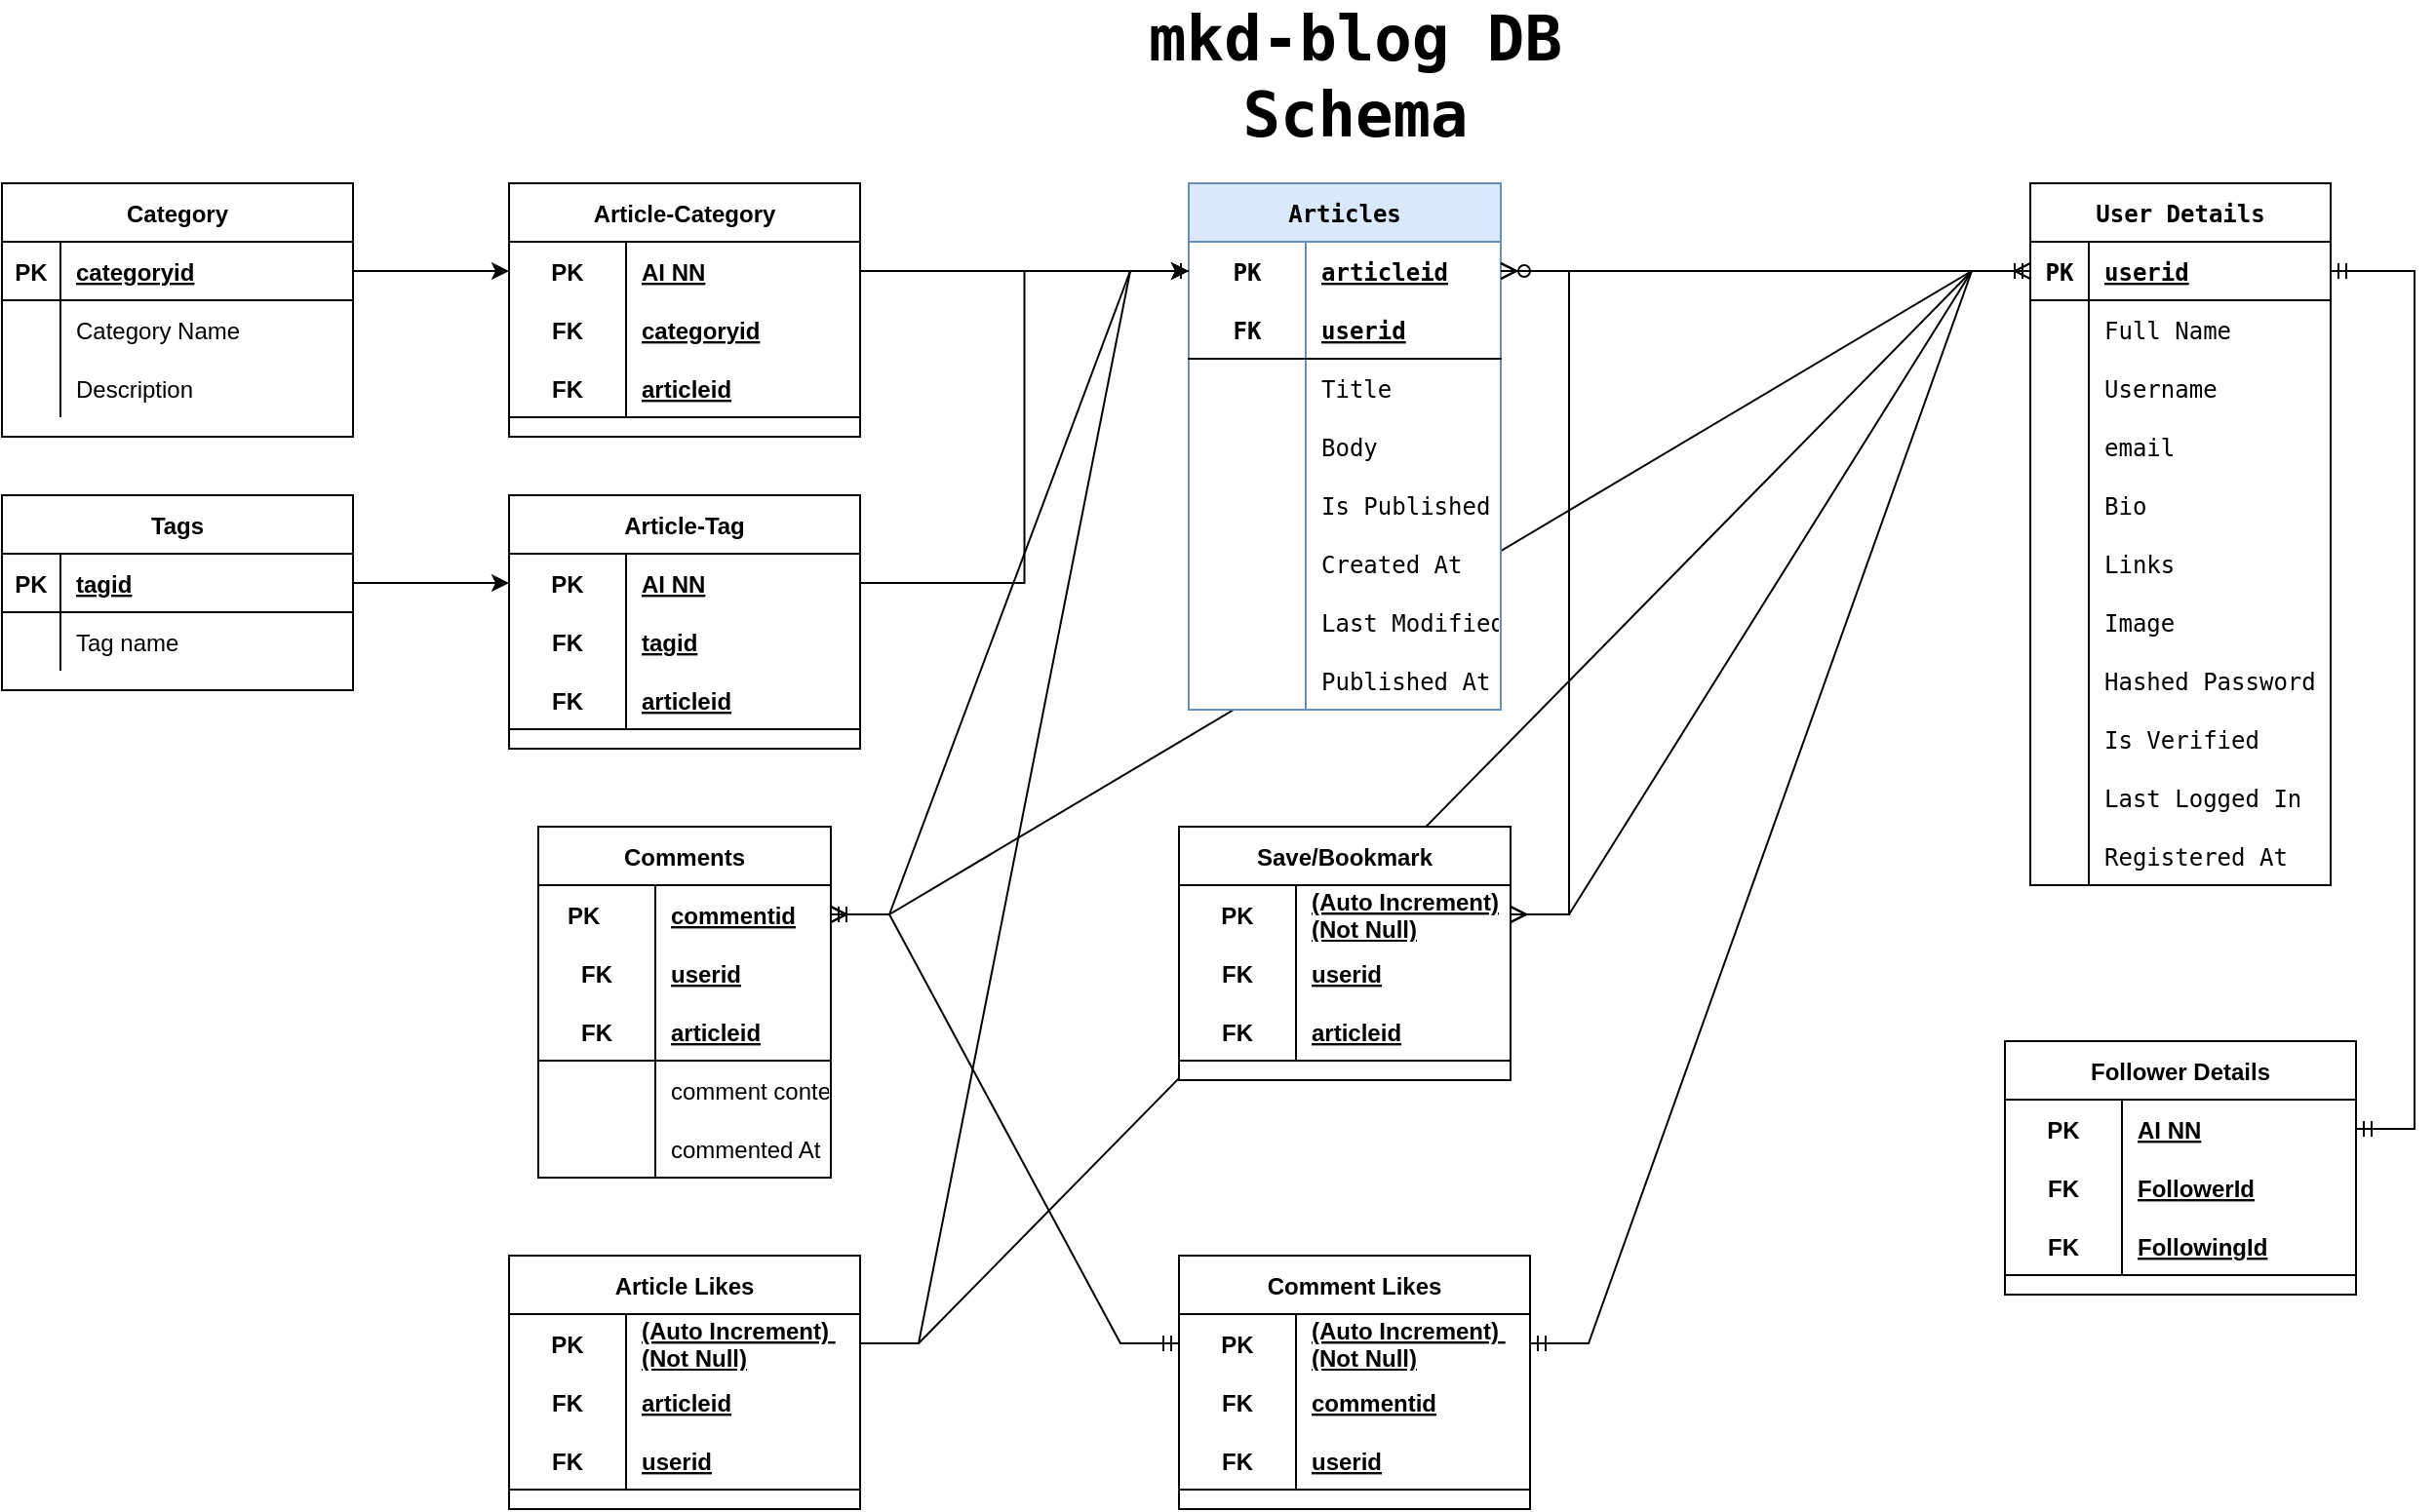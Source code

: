 <mxfile version="16.1.4" type="github"><diagram id="Cn8QrA9e1e7Hb1tPUdhE" name="Page-1"><mxGraphModel dx="1865" dy="481" grid="1" gridSize="10" guides="1" tooltips="1" connect="1" arrows="1" fold="1" page="1" pageScale="1" pageWidth="827" pageHeight="1169" math="0" shadow="0"><root><mxCell id="0"/><mxCell id="1" parent="0"/><mxCell id="4KUUrjR7wUPR5Dd_-c16-122" value="" style="edgeStyle=entityRelationEdgeStyle;fontSize=12;html=1;endArrow=ERoneToMany;rounded=0;exitX=0;exitY=0.5;exitDx=0;exitDy=0;entryX=1;entryY=0.5;entryDx=0;entryDy=0;" parent="1" source="PuS1e93DzxdC0OhlP6du-3" target="4KUUrjR7wUPR5Dd_-c16-17" edge="1"><mxGeometry width="100" height="100" relative="1" as="geometry"><mxPoint x="360" y="320" as="sourcePoint"/><mxPoint x="460" y="220" as="targetPoint"/></mxGeometry></mxCell><mxCell id="4KUUrjR7wUPR5Dd_-c16-151" value="" style="edgeStyle=entityRelationEdgeStyle;fontSize=12;html=1;endArrow=ERone;endFill=1;rounded=0;" parent="1" source="4KUUrjR7wUPR5Dd_-c16-36" target="PuS1e93DzxdC0OhlP6du-3" edge="1"><mxGeometry width="100" height="100" relative="1" as="geometry"><mxPoint x="290" y="425" as="sourcePoint"/><mxPoint x="810" y="125" as="targetPoint"/></mxGeometry></mxCell><mxCell id="PuS1e93DzxdC0OhlP6du-1" value="mkd-blog DB Schema" style="text;html=1;strokeColor=none;fillColor=none;align=center;verticalAlign=middle;whiteSpace=wrap;rounded=0;fontSize=32;fontFamily=monospace;fontSource=https%3A%2F%2Ffonts.googleapis.com%2Fcss%3Ffamily%3Dmonospace;fontStyle=1" parent="1" vertex="1"><mxGeometry x="273.5" y="10" width="340" height="30" as="geometry"/></mxCell><mxCell id="PuS1e93DzxdC0OhlP6du-2" value="User Details" style="shape=table;startSize=30;container=1;collapsible=1;childLayout=tableLayout;fixedRows=1;rowLines=0;fontStyle=1;align=center;resizeLast=1;fontFamily=monospace;fontSource=https%3A%2F%2Ffonts.googleapis.com%2Fcss%3Ffamily%3Dmonospace;fontSize=12;strokeColor=default;swimlaneFillColor=default;" parent="1" vertex="1"><mxGeometry x="790" y="80" width="154" height="360" as="geometry"/></mxCell><mxCell id="PuS1e93DzxdC0OhlP6du-3" value="" style="shape=partialRectangle;collapsible=0;dropTarget=0;pointerEvents=0;fillColor=none;top=0;left=0;bottom=1;right=0;points=[[0,0.5],[1,0.5]];portConstraint=eastwest;fontFamily=monospace;fontSource=https%3A%2F%2Ffonts.googleapis.com%2Fcss%3Ffamily%3Dmonospace;fontSize=20;" parent="PuS1e93DzxdC0OhlP6du-2" vertex="1"><mxGeometry y="30" width="154" height="30" as="geometry"/></mxCell><mxCell id="PuS1e93DzxdC0OhlP6du-4" value="PK" style="shape=partialRectangle;connectable=0;fillColor=none;top=0;left=0;bottom=0;right=0;fontStyle=1;overflow=hidden;fontFamily=monospace;fontSource=https%3A%2F%2Ffonts.googleapis.com%2Fcss%3Ffamily%3Dmonospace;fontSize=12;" parent="PuS1e93DzxdC0OhlP6du-3" vertex="1"><mxGeometry width="30" height="30" as="geometry"><mxRectangle width="30" height="30" as="alternateBounds"/></mxGeometry></mxCell><mxCell id="PuS1e93DzxdC0OhlP6du-5" value="userid" style="shape=partialRectangle;connectable=0;fillColor=none;top=0;left=0;bottom=0;right=0;align=left;spacingLeft=6;fontStyle=5;overflow=hidden;fontFamily=monospace;fontSource=https%3A%2F%2Ffonts.googleapis.com%2Fcss%3Ffamily%3Dmonospace;fontSize=12;" parent="PuS1e93DzxdC0OhlP6du-3" vertex="1"><mxGeometry x="30" width="124" height="30" as="geometry"><mxRectangle width="124" height="30" as="alternateBounds"/></mxGeometry></mxCell><mxCell id="PuS1e93DzxdC0OhlP6du-6" value="" style="shape=partialRectangle;collapsible=0;dropTarget=0;pointerEvents=0;fillColor=none;top=0;left=0;bottom=0;right=0;points=[[0,0.5],[1,0.5]];portConstraint=eastwest;fontFamily=monospace;fontSource=https%3A%2F%2Ffonts.googleapis.com%2Fcss%3Ffamily%3Dmonospace;fontSize=20;" parent="PuS1e93DzxdC0OhlP6du-2" vertex="1"><mxGeometry y="60" width="154" height="30" as="geometry"/></mxCell><mxCell id="PuS1e93DzxdC0OhlP6du-7" value="" style="shape=partialRectangle;connectable=0;fillColor=none;top=0;left=0;bottom=0;right=0;editable=1;overflow=hidden;fontFamily=monospace;fontSource=https%3A%2F%2Ffonts.googleapis.com%2Fcss%3Ffamily%3Dmonospace;fontSize=20;" parent="PuS1e93DzxdC0OhlP6du-6" vertex="1"><mxGeometry width="30" height="30" as="geometry"><mxRectangle width="30" height="30" as="alternateBounds"/></mxGeometry></mxCell><mxCell id="PuS1e93DzxdC0OhlP6du-8" value="Full Name" style="shape=partialRectangle;connectable=0;fillColor=none;top=0;left=0;bottom=0;right=0;align=left;spacingLeft=6;overflow=hidden;fontFamily=monospace;fontSource=https%3A%2F%2Ffonts.googleapis.com%2Fcss%3Ffamily%3Dmonospace;fontSize=12;" parent="PuS1e93DzxdC0OhlP6du-6" vertex="1"><mxGeometry x="30" width="124" height="30" as="geometry"><mxRectangle width="124" height="30" as="alternateBounds"/></mxGeometry></mxCell><mxCell id="PuS1e93DzxdC0OhlP6du-9" value="" style="shape=partialRectangle;collapsible=0;dropTarget=0;pointerEvents=0;fillColor=none;top=0;left=0;bottom=0;right=0;points=[[0,0.5],[1,0.5]];portConstraint=eastwest;fontFamily=monospace;fontSource=https%3A%2F%2Ffonts.googleapis.com%2Fcss%3Ffamily%3Dmonospace;fontSize=20;" parent="PuS1e93DzxdC0OhlP6du-2" vertex="1"><mxGeometry y="90" width="154" height="30" as="geometry"/></mxCell><mxCell id="PuS1e93DzxdC0OhlP6du-10" value="" style="shape=partialRectangle;connectable=0;fillColor=none;top=0;left=0;bottom=0;right=0;editable=1;overflow=hidden;fontFamily=monospace;fontSource=https%3A%2F%2Ffonts.googleapis.com%2Fcss%3Ffamily%3Dmonospace;fontSize=20;" parent="PuS1e93DzxdC0OhlP6du-9" vertex="1"><mxGeometry width="30" height="30" as="geometry"><mxRectangle width="30" height="30" as="alternateBounds"/></mxGeometry></mxCell><mxCell id="PuS1e93DzxdC0OhlP6du-11" value="Username" style="shape=partialRectangle;connectable=0;fillColor=none;top=0;left=0;bottom=0;right=0;align=left;spacingLeft=6;overflow=hidden;fontFamily=monospace;fontSource=https%3A%2F%2Ffonts.googleapis.com%2Fcss%3Ffamily%3Dmonospace;fontSize=12;" parent="PuS1e93DzxdC0OhlP6du-9" vertex="1"><mxGeometry x="30" width="124" height="30" as="geometry"><mxRectangle width="124" height="30" as="alternateBounds"/></mxGeometry></mxCell><mxCell id="PuS1e93DzxdC0OhlP6du-12" value="" style="shape=partialRectangle;collapsible=0;dropTarget=0;pointerEvents=0;fillColor=none;top=0;left=0;bottom=0;right=0;points=[[0,0.5],[1,0.5]];portConstraint=eastwest;fontFamily=monospace;fontSource=https%3A%2F%2Ffonts.googleapis.com%2Fcss%3Ffamily%3Dmonospace;fontSize=20;" parent="PuS1e93DzxdC0OhlP6du-2" vertex="1"><mxGeometry y="120" width="154" height="30" as="geometry"/></mxCell><mxCell id="PuS1e93DzxdC0OhlP6du-13" value="" style="shape=partialRectangle;connectable=0;fillColor=none;top=0;left=0;bottom=0;right=0;editable=1;overflow=hidden;fontFamily=monospace;fontSource=https%3A%2F%2Ffonts.googleapis.com%2Fcss%3Ffamily%3Dmonospace;fontSize=20;" parent="PuS1e93DzxdC0OhlP6du-12" vertex="1"><mxGeometry width="30" height="30" as="geometry"><mxRectangle width="30" height="30" as="alternateBounds"/></mxGeometry></mxCell><mxCell id="PuS1e93DzxdC0OhlP6du-14" value="email" style="shape=partialRectangle;connectable=0;fillColor=none;top=0;left=0;bottom=0;right=0;align=left;spacingLeft=6;overflow=hidden;fontFamily=monospace;fontSource=https%3A%2F%2Ffonts.googleapis.com%2Fcss%3Ffamily%3Dmonospace;fontSize=12;" parent="PuS1e93DzxdC0OhlP6du-12" vertex="1"><mxGeometry x="30" width="124" height="30" as="geometry"><mxRectangle width="124" height="30" as="alternateBounds"/></mxGeometry></mxCell><mxCell id="4KUUrjR7wUPR5Dd_-c16-4" style="shape=partialRectangle;collapsible=0;dropTarget=0;pointerEvents=0;fillColor=none;top=0;left=0;bottom=0;right=0;points=[[0,0.5],[1,0.5]];portConstraint=eastwest;fontFamily=monospace;fontSource=https%3A%2F%2Ffonts.googleapis.com%2Fcss%3Ffamily%3Dmonospace;fontSize=20;" parent="PuS1e93DzxdC0OhlP6du-2" vertex="1"><mxGeometry y="150" width="154" height="30" as="geometry"/></mxCell><mxCell id="4KUUrjR7wUPR5Dd_-c16-5" style="shape=partialRectangle;connectable=0;fillColor=none;top=0;left=0;bottom=0;right=0;editable=1;overflow=hidden;fontFamily=monospace;fontSource=https%3A%2F%2Ffonts.googleapis.com%2Fcss%3Ffamily%3Dmonospace;fontSize=20;" parent="4KUUrjR7wUPR5Dd_-c16-4" vertex="1"><mxGeometry width="30" height="30" as="geometry"><mxRectangle width="30" height="30" as="alternateBounds"/></mxGeometry></mxCell><mxCell id="4KUUrjR7wUPR5Dd_-c16-6" value="Bio" style="shape=partialRectangle;connectable=0;fillColor=none;top=0;left=0;bottom=0;right=0;align=left;spacingLeft=6;overflow=hidden;fontFamily=monospace;fontSource=https%3A%2F%2Ffonts.googleapis.com%2Fcss%3Ffamily%3Dmonospace;fontSize=12;" parent="4KUUrjR7wUPR5Dd_-c16-4" vertex="1"><mxGeometry x="30" width="124" height="30" as="geometry"><mxRectangle width="124" height="30" as="alternateBounds"/></mxGeometry></mxCell><mxCell id="4KUUrjR7wUPR5Dd_-c16-7" style="shape=partialRectangle;collapsible=0;dropTarget=0;pointerEvents=0;fillColor=none;top=0;left=0;bottom=0;right=0;points=[[0,0.5],[1,0.5]];portConstraint=eastwest;fontFamily=monospace;fontSource=https%3A%2F%2Ffonts.googleapis.com%2Fcss%3Ffamily%3Dmonospace;fontSize=20;" parent="PuS1e93DzxdC0OhlP6du-2" vertex="1"><mxGeometry y="180" width="154" height="30" as="geometry"/></mxCell><mxCell id="4KUUrjR7wUPR5Dd_-c16-8" style="shape=partialRectangle;connectable=0;fillColor=none;top=0;left=0;bottom=0;right=0;editable=1;overflow=hidden;fontFamily=monospace;fontSource=https%3A%2F%2Ffonts.googleapis.com%2Fcss%3Ffamily%3Dmonospace;fontSize=20;" parent="4KUUrjR7wUPR5Dd_-c16-7" vertex="1"><mxGeometry width="30" height="30" as="geometry"><mxRectangle width="30" height="30" as="alternateBounds"/></mxGeometry></mxCell><mxCell id="4KUUrjR7wUPR5Dd_-c16-9" value="Links" style="shape=partialRectangle;connectable=0;fillColor=none;top=0;left=0;bottom=0;right=0;align=left;spacingLeft=6;overflow=hidden;fontFamily=monospace;fontSource=https%3A%2F%2Ffonts.googleapis.com%2Fcss%3Ffamily%3Dmonospace;fontSize=12;" parent="4KUUrjR7wUPR5Dd_-c16-7" vertex="1"><mxGeometry x="30" width="124" height="30" as="geometry"><mxRectangle width="124" height="30" as="alternateBounds"/></mxGeometry></mxCell><mxCell id="iw7bIbBuJg9i7qL4mxyv-1" style="shape=partialRectangle;collapsible=0;dropTarget=0;pointerEvents=0;fillColor=none;top=0;left=0;bottom=0;right=0;points=[[0,0.5],[1,0.5]];portConstraint=eastwest;fontFamily=monospace;fontSource=https%3A%2F%2Ffonts.googleapis.com%2Fcss%3Ffamily%3Dmonospace;fontSize=20;" parent="PuS1e93DzxdC0OhlP6du-2" vertex="1"><mxGeometry y="210" width="154" height="30" as="geometry"/></mxCell><mxCell id="iw7bIbBuJg9i7qL4mxyv-2" style="shape=partialRectangle;connectable=0;fillColor=none;top=0;left=0;bottom=0;right=0;editable=1;overflow=hidden;fontFamily=monospace;fontSource=https%3A%2F%2Ffonts.googleapis.com%2Fcss%3Ffamily%3Dmonospace;fontSize=20;" parent="iw7bIbBuJg9i7qL4mxyv-1" vertex="1"><mxGeometry width="30" height="30" as="geometry"><mxRectangle width="30" height="30" as="alternateBounds"/></mxGeometry></mxCell><mxCell id="iw7bIbBuJg9i7qL4mxyv-3" value="Image" style="shape=partialRectangle;connectable=0;fillColor=none;top=0;left=0;bottom=0;right=0;align=left;spacingLeft=6;overflow=hidden;fontFamily=monospace;fontSource=https%3A%2F%2Ffonts.googleapis.com%2Fcss%3Ffamily%3Dmonospace;fontSize=12;" parent="iw7bIbBuJg9i7qL4mxyv-1" vertex="1"><mxGeometry x="30" width="124" height="30" as="geometry"><mxRectangle width="124" height="30" as="alternateBounds"/></mxGeometry></mxCell><mxCell id="PuS1e93DzxdC0OhlP6du-15" style="shape=partialRectangle;collapsible=0;dropTarget=0;pointerEvents=0;fillColor=none;top=0;left=0;bottom=0;right=0;points=[[0,0.5],[1,0.5]];portConstraint=eastwest;fontFamily=monospace;fontSource=https%3A%2F%2Ffonts.googleapis.com%2Fcss%3Ffamily%3Dmonospace;fontSize=20;" parent="PuS1e93DzxdC0OhlP6du-2" vertex="1"><mxGeometry y="240" width="154" height="30" as="geometry"/></mxCell><mxCell id="PuS1e93DzxdC0OhlP6du-16" style="shape=partialRectangle;connectable=0;fillColor=none;top=0;left=0;bottom=0;right=0;editable=1;overflow=hidden;fontFamily=monospace;fontSource=https%3A%2F%2Ffonts.googleapis.com%2Fcss%3Ffamily%3Dmonospace;fontSize=20;" parent="PuS1e93DzxdC0OhlP6du-15" vertex="1"><mxGeometry width="30" height="30" as="geometry"><mxRectangle width="30" height="30" as="alternateBounds"/></mxGeometry></mxCell><mxCell id="PuS1e93DzxdC0OhlP6du-17" value="Hashed Password" style="shape=partialRectangle;connectable=0;fillColor=none;top=0;left=0;bottom=0;right=0;align=left;spacingLeft=6;overflow=hidden;fontFamily=monospace;fontSource=https%3A%2F%2Ffonts.googleapis.com%2Fcss%3Ffamily%3Dmonospace;fontSize=12;" parent="PuS1e93DzxdC0OhlP6du-15" vertex="1"><mxGeometry x="30" width="124" height="30" as="geometry"><mxRectangle width="124" height="30" as="alternateBounds"/></mxGeometry></mxCell><mxCell id="OnMkHw86zRBNzj9uOMJL-1" style="shape=partialRectangle;collapsible=0;dropTarget=0;pointerEvents=0;fillColor=none;top=0;left=0;bottom=0;right=0;points=[[0,0.5],[1,0.5]];portConstraint=eastwest;fontFamily=monospace;fontSource=https%3A%2F%2Ffonts.googleapis.com%2Fcss%3Ffamily%3Dmonospace;fontSize=20;" parent="PuS1e93DzxdC0OhlP6du-2" vertex="1"><mxGeometry y="270" width="154" height="30" as="geometry"/></mxCell><mxCell id="OnMkHw86zRBNzj9uOMJL-2" style="shape=partialRectangle;connectable=0;fillColor=none;top=0;left=0;bottom=0;right=0;editable=1;overflow=hidden;fontFamily=monospace;fontSource=https%3A%2F%2Ffonts.googleapis.com%2Fcss%3Ffamily%3Dmonospace;fontSize=20;" parent="OnMkHw86zRBNzj9uOMJL-1" vertex="1"><mxGeometry width="30" height="30" as="geometry"><mxRectangle width="30" height="30" as="alternateBounds"/></mxGeometry></mxCell><mxCell id="OnMkHw86zRBNzj9uOMJL-3" value="Is Verified" style="shape=partialRectangle;connectable=0;fillColor=none;top=0;left=0;bottom=0;right=0;align=left;spacingLeft=6;overflow=hidden;fontFamily=monospace;fontSource=https%3A%2F%2Ffonts.googleapis.com%2Fcss%3Ffamily%3Dmonospace;fontSize=12;" parent="OnMkHw86zRBNzj9uOMJL-1" vertex="1"><mxGeometry x="30" width="124" height="30" as="geometry"><mxRectangle width="124" height="30" as="alternateBounds"/></mxGeometry></mxCell><mxCell id="4KUUrjR7wUPR5Dd_-c16-1" style="shape=partialRectangle;collapsible=0;dropTarget=0;pointerEvents=0;fillColor=none;top=0;left=0;bottom=0;right=0;points=[[0,0.5],[1,0.5]];portConstraint=eastwest;fontFamily=monospace;fontSource=https%3A%2F%2Ffonts.googleapis.com%2Fcss%3Ffamily%3Dmonospace;fontSize=20;" parent="PuS1e93DzxdC0OhlP6du-2" vertex="1"><mxGeometry y="300" width="154" height="30" as="geometry"/></mxCell><mxCell id="4KUUrjR7wUPR5Dd_-c16-2" style="shape=partialRectangle;connectable=0;fillColor=none;top=0;left=0;bottom=0;right=0;editable=1;overflow=hidden;fontFamily=monospace;fontSource=https%3A%2F%2Ffonts.googleapis.com%2Fcss%3Ffamily%3Dmonospace;fontSize=20;" parent="4KUUrjR7wUPR5Dd_-c16-1" vertex="1"><mxGeometry width="30" height="30" as="geometry"><mxRectangle width="30" height="30" as="alternateBounds"/></mxGeometry></mxCell><mxCell id="4KUUrjR7wUPR5Dd_-c16-3" value="Last Logged In" style="shape=partialRectangle;connectable=0;fillColor=none;top=0;left=0;bottom=0;right=0;align=left;spacingLeft=6;overflow=hidden;fontFamily=monospace;fontSource=https%3A%2F%2Ffonts.googleapis.com%2Fcss%3Ffamily%3Dmonospace;fontSize=12;" parent="4KUUrjR7wUPR5Dd_-c16-1" vertex="1"><mxGeometry x="30" width="124" height="30" as="geometry"><mxRectangle width="124" height="30" as="alternateBounds"/></mxGeometry></mxCell><mxCell id="PuS1e93DzxdC0OhlP6du-18" style="shape=partialRectangle;collapsible=0;dropTarget=0;pointerEvents=0;fillColor=none;top=0;left=0;bottom=0;right=0;points=[[0,0.5],[1,0.5]];portConstraint=eastwest;fontFamily=monospace;fontSource=https%3A%2F%2Ffonts.googleapis.com%2Fcss%3Ffamily%3Dmonospace;fontSize=20;" parent="PuS1e93DzxdC0OhlP6du-2" vertex="1"><mxGeometry y="330" width="154" height="30" as="geometry"/></mxCell><mxCell id="PuS1e93DzxdC0OhlP6du-19" style="shape=partialRectangle;connectable=0;fillColor=none;top=0;left=0;bottom=0;right=0;editable=1;overflow=hidden;fontFamily=monospace;fontSource=https%3A%2F%2Ffonts.googleapis.com%2Fcss%3Ffamily%3Dmonospace;fontSize=20;" parent="PuS1e93DzxdC0OhlP6du-18" vertex="1"><mxGeometry width="30" height="30" as="geometry"><mxRectangle width="30" height="30" as="alternateBounds"/></mxGeometry></mxCell><mxCell id="PuS1e93DzxdC0OhlP6du-20" value="Registered At" style="shape=partialRectangle;connectable=0;fillColor=none;top=0;left=0;bottom=0;right=0;align=left;spacingLeft=6;overflow=hidden;fontFamily=monospace;fontSource=https%3A%2F%2Ffonts.googleapis.com%2Fcss%3Ffamily%3Dmonospace;fontSize=12;" parent="PuS1e93DzxdC0OhlP6du-18" vertex="1"><mxGeometry x="30" width="124" height="30" as="geometry"><mxRectangle width="124" height="30" as="alternateBounds"/></mxGeometry></mxCell><mxCell id="PuS1e93DzxdC0OhlP6du-42" value="" style="edgeStyle=entityRelationEdgeStyle;fontSize=12;html=1;endArrow=ERzeroToMany;endFill=1;rounded=0;fontFamily=monospace;fontSource=https%3A%2F%2Ffonts.googleapis.com%2Fcss%3Ffamily%3Dmonospace;exitX=0;exitY=0.5;exitDx=0;exitDy=0;entryX=1;entryY=0.5;entryDx=0;entryDy=0;" parent="1" source="PuS1e93DzxdC0OhlP6du-3" target="PuS1e93DzxdC0OhlP6du-22" edge="1"><mxGeometry width="100" height="100" relative="1" as="geometry"><mxPoint x="570" y="280" as="sourcePoint"/><mxPoint x="670" y="180" as="targetPoint"/></mxGeometry></mxCell><mxCell id="PuS1e93DzxdC0OhlP6du-21" value="Articles" style="shape=table;startSize=30;container=1;collapsible=1;childLayout=tableLayout;fixedRows=1;rowLines=0;fontStyle=1;align=center;resizeLast=1;fontFamily=monospace;fontSource=https%3A%2F%2Ffonts.googleapis.com%2Fcss%3Ffamily%3Dmonospace;fontSize=12;fillColor=#DAE8FC;strokeColor=#6C8EBF;shadow=0;sketch=0;swimlaneFillColor=default;" parent="1" vertex="1"><mxGeometry x="358.5" y="80" width="160" height="270" as="geometry"/></mxCell><mxCell id="PuS1e93DzxdC0OhlP6du-22" value="" style="shape=partialRectangle;collapsible=0;dropTarget=0;pointerEvents=0;fillColor=none;top=0;left=0;bottom=0;right=0;points=[[0,0.5],[1,0.5]];portConstraint=eastwest;fontFamily=monospace;fontSource=https%3A%2F%2Ffonts.googleapis.com%2Fcss%3Ffamily%3Dmonospace;fontSize=12;" parent="PuS1e93DzxdC0OhlP6du-21" vertex="1"><mxGeometry y="30" width="160" height="30" as="geometry"/></mxCell><mxCell id="PuS1e93DzxdC0OhlP6du-23" value="PK" style="shape=partialRectangle;connectable=0;fillColor=none;top=0;left=0;bottom=0;right=0;fontStyle=1;overflow=hidden;fontFamily=monospace;fontSource=https%3A%2F%2Ffonts.googleapis.com%2Fcss%3Ffamily%3Dmonospace;fontSize=12;" parent="PuS1e93DzxdC0OhlP6du-22" vertex="1"><mxGeometry width="60" height="30" as="geometry"><mxRectangle width="60" height="30" as="alternateBounds"/></mxGeometry></mxCell><mxCell id="PuS1e93DzxdC0OhlP6du-24" value="articleid" style="shape=partialRectangle;connectable=0;fillColor=none;top=0;left=0;bottom=0;right=0;align=left;spacingLeft=6;fontStyle=5;overflow=hidden;fontFamily=monospace;fontSource=https%3A%2F%2Ffonts.googleapis.com%2Fcss%3Ffamily%3Dmonospace;fontSize=12;" parent="PuS1e93DzxdC0OhlP6du-22" vertex="1"><mxGeometry x="60" width="100" height="30" as="geometry"><mxRectangle width="100" height="30" as="alternateBounds"/></mxGeometry></mxCell><mxCell id="PuS1e93DzxdC0OhlP6du-25" value="" style="shape=partialRectangle;collapsible=0;dropTarget=0;pointerEvents=0;fillColor=none;top=0;left=0;bottom=1;right=0;points=[[0,0.5],[1,0.5]];portConstraint=eastwest;fontFamily=monospace;fontSource=https%3A%2F%2Ffonts.googleapis.com%2Fcss%3Ffamily%3Dmonospace;fontSize=12;" parent="PuS1e93DzxdC0OhlP6du-21" vertex="1"><mxGeometry y="60" width="160" height="30" as="geometry"/></mxCell><mxCell id="PuS1e93DzxdC0OhlP6du-26" value="FK" style="shape=partialRectangle;connectable=0;fillColor=none;top=0;left=0;bottom=0;right=0;fontStyle=1;overflow=hidden;fontFamily=monospace;fontSource=https%3A%2F%2Ffonts.googleapis.com%2Fcss%3Ffamily%3Dmonospace;fontSize=12;" parent="PuS1e93DzxdC0OhlP6du-25" vertex="1"><mxGeometry width="60" height="30" as="geometry"><mxRectangle width="60" height="30" as="alternateBounds"/></mxGeometry></mxCell><mxCell id="PuS1e93DzxdC0OhlP6du-27" value="userid" style="shape=partialRectangle;connectable=0;fillColor=none;top=0;left=0;bottom=0;right=0;align=left;spacingLeft=6;fontStyle=5;overflow=hidden;fontFamily=monospace;fontSource=https%3A%2F%2Ffonts.googleapis.com%2Fcss%3Ffamily%3Dmonospace;fontSize=12;" parent="PuS1e93DzxdC0OhlP6du-25" vertex="1"><mxGeometry x="60" width="100" height="30" as="geometry"><mxRectangle width="100" height="30" as="alternateBounds"/></mxGeometry></mxCell><mxCell id="PuS1e93DzxdC0OhlP6du-28" value="" style="shape=partialRectangle;collapsible=0;dropTarget=0;pointerEvents=0;fillColor=none;top=0;left=0;bottom=0;right=0;points=[[0,0.5],[1,0.5]];portConstraint=eastwest;fontFamily=monospace;fontSource=https%3A%2F%2Ffonts.googleapis.com%2Fcss%3Ffamily%3Dmonospace;fontSize=12;" parent="PuS1e93DzxdC0OhlP6du-21" vertex="1"><mxGeometry y="90" width="160" height="30" as="geometry"/></mxCell><mxCell id="PuS1e93DzxdC0OhlP6du-29" value="" style="shape=partialRectangle;connectable=0;fillColor=none;top=0;left=0;bottom=0;right=0;editable=1;overflow=hidden;fontFamily=monospace;fontSource=https%3A%2F%2Ffonts.googleapis.com%2Fcss%3Ffamily%3Dmonospace;fontSize=12;" parent="PuS1e93DzxdC0OhlP6du-28" vertex="1"><mxGeometry width="60" height="30" as="geometry"><mxRectangle width="60" height="30" as="alternateBounds"/></mxGeometry></mxCell><mxCell id="PuS1e93DzxdC0OhlP6du-30" value="Title" style="shape=partialRectangle;connectable=0;fillColor=none;top=0;left=0;bottom=0;right=0;align=left;spacingLeft=6;overflow=hidden;fontFamily=monospace;fontSource=https%3A%2F%2Ffonts.googleapis.com%2Fcss%3Ffamily%3Dmonospace;fontSize=12;" parent="PuS1e93DzxdC0OhlP6du-28" vertex="1"><mxGeometry x="60" width="100" height="30" as="geometry"><mxRectangle width="100" height="30" as="alternateBounds"/></mxGeometry></mxCell><mxCell id="PuS1e93DzxdC0OhlP6du-31" value="" style="shape=partialRectangle;collapsible=0;dropTarget=0;pointerEvents=0;fillColor=none;top=0;left=0;bottom=0;right=0;points=[[0,0.5],[1,0.5]];portConstraint=eastwest;fontFamily=monospace;fontSource=https%3A%2F%2Ffonts.googleapis.com%2Fcss%3Ffamily%3Dmonospace;fontSize=12;" parent="PuS1e93DzxdC0OhlP6du-21" vertex="1"><mxGeometry y="120" width="160" height="30" as="geometry"/></mxCell><mxCell id="PuS1e93DzxdC0OhlP6du-32" value="" style="shape=partialRectangle;connectable=0;fillColor=none;top=0;left=0;bottom=0;right=0;editable=1;overflow=hidden;fontFamily=monospace;fontSource=https%3A%2F%2Ffonts.googleapis.com%2Fcss%3Ffamily%3Dmonospace;fontSize=12;" parent="PuS1e93DzxdC0OhlP6du-31" vertex="1"><mxGeometry width="60" height="30" as="geometry"><mxRectangle width="60" height="30" as="alternateBounds"/></mxGeometry></mxCell><mxCell id="PuS1e93DzxdC0OhlP6du-33" value="Body" style="shape=partialRectangle;connectable=0;fillColor=none;top=0;left=0;bottom=0;right=0;align=left;spacingLeft=6;overflow=hidden;fontFamily=monospace;fontSource=https%3A%2F%2Ffonts.googleapis.com%2Fcss%3Ffamily%3Dmonospace;fontSize=12;" parent="PuS1e93DzxdC0OhlP6du-31" vertex="1"><mxGeometry x="60" width="100" height="30" as="geometry"><mxRectangle width="100" height="30" as="alternateBounds"/></mxGeometry></mxCell><mxCell id="4KUUrjR7wUPR5Dd_-c16-10" style="shape=partialRectangle;collapsible=0;dropTarget=0;pointerEvents=0;fillColor=none;top=0;left=0;bottom=0;right=0;points=[[0,0.5],[1,0.5]];portConstraint=eastwest;fontFamily=monospace;fontSource=https%3A%2F%2Ffonts.googleapis.com%2Fcss%3Ffamily%3Dmonospace;fontSize=12;" parent="PuS1e93DzxdC0OhlP6du-21" vertex="1"><mxGeometry y="150" width="160" height="30" as="geometry"/></mxCell><mxCell id="4KUUrjR7wUPR5Dd_-c16-11" style="shape=partialRectangle;connectable=0;fillColor=none;top=0;left=0;bottom=0;right=0;editable=1;overflow=hidden;fontFamily=monospace;fontSource=https%3A%2F%2Ffonts.googleapis.com%2Fcss%3Ffamily%3Dmonospace;fontSize=12;" parent="4KUUrjR7wUPR5Dd_-c16-10" vertex="1"><mxGeometry width="60" height="30" as="geometry"><mxRectangle width="60" height="30" as="alternateBounds"/></mxGeometry></mxCell><mxCell id="4KUUrjR7wUPR5Dd_-c16-12" value="Is Published" style="shape=partialRectangle;connectable=0;fillColor=none;top=0;left=0;bottom=0;right=0;align=left;spacingLeft=6;overflow=hidden;fontFamily=monospace;fontSource=https%3A%2F%2Ffonts.googleapis.com%2Fcss%3Ffamily%3Dmonospace;fontSize=12;" parent="4KUUrjR7wUPR5Dd_-c16-10" vertex="1"><mxGeometry x="60" width="100" height="30" as="geometry"><mxRectangle width="100" height="30" as="alternateBounds"/></mxGeometry></mxCell><mxCell id="PuS1e93DzxdC0OhlP6du-34" style="shape=partialRectangle;collapsible=0;dropTarget=0;pointerEvents=0;fillColor=none;top=0;left=0;bottom=0;right=0;points=[[0,0.5],[1,0.5]];portConstraint=eastwest;fontFamily=monospace;fontSource=https%3A%2F%2Ffonts.googleapis.com%2Fcss%3Ffamily%3Dmonospace;fontSize=12;" parent="PuS1e93DzxdC0OhlP6du-21" vertex="1"><mxGeometry y="180" width="160" height="30" as="geometry"/></mxCell><mxCell id="PuS1e93DzxdC0OhlP6du-35" style="shape=partialRectangle;connectable=0;fillColor=none;top=0;left=0;bottom=0;right=0;editable=1;overflow=hidden;fontFamily=monospace;fontSource=https%3A%2F%2Ffonts.googleapis.com%2Fcss%3Ffamily%3Dmonospace;fontSize=12;" parent="PuS1e93DzxdC0OhlP6du-34" vertex="1"><mxGeometry width="60" height="30" as="geometry"><mxRectangle width="60" height="30" as="alternateBounds"/></mxGeometry></mxCell><mxCell id="PuS1e93DzxdC0OhlP6du-36" value="Created At" style="shape=partialRectangle;connectable=0;fillColor=none;top=0;left=0;bottom=0;right=0;align=left;spacingLeft=6;overflow=hidden;fontFamily=monospace;fontSource=https%3A%2F%2Ffonts.googleapis.com%2Fcss%3Ffamily%3Dmonospace;fontSize=12;" parent="PuS1e93DzxdC0OhlP6du-34" vertex="1"><mxGeometry x="60" width="100" height="30" as="geometry"><mxRectangle width="100" height="30" as="alternateBounds"/></mxGeometry></mxCell><mxCell id="PuS1e93DzxdC0OhlP6du-37" style="shape=partialRectangle;collapsible=0;dropTarget=0;pointerEvents=0;fillColor=none;top=0;left=0;bottom=0;right=0;points=[[0,0.5],[1,0.5]];portConstraint=eastwest;fontFamily=monospace;fontSource=https%3A%2F%2Ffonts.googleapis.com%2Fcss%3Ffamily%3Dmonospace;fontSize=12;" parent="PuS1e93DzxdC0OhlP6du-21" vertex="1"><mxGeometry y="210" width="160" height="30" as="geometry"/></mxCell><mxCell id="PuS1e93DzxdC0OhlP6du-38" style="shape=partialRectangle;connectable=0;fillColor=none;top=0;left=0;bottom=0;right=0;editable=1;overflow=hidden;fontFamily=monospace;fontSource=https%3A%2F%2Ffonts.googleapis.com%2Fcss%3Ffamily%3Dmonospace;fontSize=12;" parent="PuS1e93DzxdC0OhlP6du-37" vertex="1"><mxGeometry width="60" height="30" as="geometry"><mxRectangle width="60" height="30" as="alternateBounds"/></mxGeometry></mxCell><mxCell id="PuS1e93DzxdC0OhlP6du-39" value="Last Modified" style="shape=partialRectangle;connectable=0;fillColor=none;top=0;left=0;bottom=0;right=0;align=left;spacingLeft=6;overflow=hidden;fontFamily=monospace;fontSource=https%3A%2F%2Ffonts.googleapis.com%2Fcss%3Ffamily%3Dmonospace;fontSize=12;" parent="PuS1e93DzxdC0OhlP6du-37" vertex="1"><mxGeometry x="60" width="100" height="30" as="geometry"><mxRectangle width="100" height="30" as="alternateBounds"/></mxGeometry></mxCell><mxCell id="4KUUrjR7wUPR5Dd_-c16-13" style="shape=partialRectangle;collapsible=0;dropTarget=0;pointerEvents=0;fillColor=none;top=0;left=0;bottom=0;right=0;points=[[0,0.5],[1,0.5]];portConstraint=eastwest;fontFamily=monospace;fontSource=https%3A%2F%2Ffonts.googleapis.com%2Fcss%3Ffamily%3Dmonospace;fontSize=12;" parent="PuS1e93DzxdC0OhlP6du-21" vertex="1"><mxGeometry y="240" width="160" height="30" as="geometry"/></mxCell><mxCell id="4KUUrjR7wUPR5Dd_-c16-14" style="shape=partialRectangle;connectable=0;fillColor=none;top=0;left=0;bottom=0;right=0;editable=1;overflow=hidden;fontFamily=monospace;fontSource=https%3A%2F%2Ffonts.googleapis.com%2Fcss%3Ffamily%3Dmonospace;fontSize=12;" parent="4KUUrjR7wUPR5Dd_-c16-13" vertex="1"><mxGeometry width="60" height="30" as="geometry"><mxRectangle width="60" height="30" as="alternateBounds"/></mxGeometry></mxCell><mxCell id="4KUUrjR7wUPR5Dd_-c16-15" value="Published At" style="shape=partialRectangle;connectable=0;fillColor=none;top=0;left=0;bottom=0;right=0;align=left;spacingLeft=6;overflow=hidden;fontFamily=monospace;fontSource=https%3A%2F%2Ffonts.googleapis.com%2Fcss%3Ffamily%3Dmonospace;fontSize=12;" parent="4KUUrjR7wUPR5Dd_-c16-13" vertex="1"><mxGeometry x="60" width="100" height="30" as="geometry"><mxRectangle width="100" height="30" as="alternateBounds"/></mxGeometry></mxCell><mxCell id="4KUUrjR7wUPR5Dd_-c16-16" value="Comments" style="shape=table;startSize=30;container=1;collapsible=1;childLayout=tableLayout;fixedRows=1;rowLines=0;fontStyle=1;align=center;resizeLast=1;swimlaneFillColor=default;" parent="1" vertex="1"><mxGeometry x="25" y="410" width="150" height="180" as="geometry"/></mxCell><mxCell id="4KUUrjR7wUPR5Dd_-c16-17" value="" style="shape=partialRectangle;collapsible=0;dropTarget=0;pointerEvents=0;fillColor=none;top=0;left=0;bottom=0;right=0;points=[[0,0.5],[1,0.5]];portConstraint=eastwest;" parent="4KUUrjR7wUPR5Dd_-c16-16" vertex="1"><mxGeometry y="30" width="150" height="30" as="geometry"/></mxCell><mxCell id="4KUUrjR7wUPR5Dd_-c16-18" value="PK    " style="shape=partialRectangle;connectable=0;fillColor=none;top=0;left=0;bottom=0;right=0;fontStyle=1;overflow=hidden;" parent="4KUUrjR7wUPR5Dd_-c16-17" vertex="1"><mxGeometry width="60" height="30" as="geometry"><mxRectangle width="60" height="30" as="alternateBounds"/></mxGeometry></mxCell><mxCell id="4KUUrjR7wUPR5Dd_-c16-19" value="commentid" style="shape=partialRectangle;connectable=0;fillColor=none;top=0;left=0;bottom=0;right=0;align=left;spacingLeft=6;fontStyle=5;overflow=hidden;" parent="4KUUrjR7wUPR5Dd_-c16-17" vertex="1"><mxGeometry x="60" width="90" height="30" as="geometry"><mxRectangle width="90" height="30" as="alternateBounds"/></mxGeometry></mxCell><mxCell id="4KUUrjR7wUPR5Dd_-c16-32" style="shape=partialRectangle;collapsible=0;dropTarget=0;pointerEvents=0;fillColor=none;top=0;left=0;bottom=0;right=0;points=[[0,0.5],[1,0.5]];portConstraint=eastwest;" parent="4KUUrjR7wUPR5Dd_-c16-16" vertex="1"><mxGeometry y="60" width="150" height="30" as="geometry"/></mxCell><mxCell id="4KUUrjR7wUPR5Dd_-c16-33" value="FK" style="shape=partialRectangle;connectable=0;fillColor=none;top=0;left=0;bottom=0;right=0;fontStyle=1;overflow=hidden;" parent="4KUUrjR7wUPR5Dd_-c16-32" vertex="1"><mxGeometry width="60" height="30" as="geometry"><mxRectangle width="60" height="30" as="alternateBounds"/></mxGeometry></mxCell><mxCell id="4KUUrjR7wUPR5Dd_-c16-34" value="userid" style="shape=partialRectangle;connectable=0;fillColor=none;top=0;left=0;bottom=0;right=0;align=left;spacingLeft=6;fontStyle=5;overflow=hidden;" parent="4KUUrjR7wUPR5Dd_-c16-32" vertex="1"><mxGeometry x="60" width="90" height="30" as="geometry"><mxRectangle width="90" height="30" as="alternateBounds"/></mxGeometry></mxCell><mxCell id="4KUUrjR7wUPR5Dd_-c16-20" value="" style="shape=partialRectangle;collapsible=0;dropTarget=0;pointerEvents=0;fillColor=none;top=0;left=0;bottom=1;right=0;points=[[0,0.5],[1,0.5]];portConstraint=eastwest;" parent="4KUUrjR7wUPR5Dd_-c16-16" vertex="1"><mxGeometry y="90" width="150" height="30" as="geometry"/></mxCell><mxCell id="4KUUrjR7wUPR5Dd_-c16-21" value="FK" style="shape=partialRectangle;connectable=0;fillColor=none;top=0;left=0;bottom=0;right=0;fontStyle=1;overflow=hidden;" parent="4KUUrjR7wUPR5Dd_-c16-20" vertex="1"><mxGeometry width="60" height="30" as="geometry"><mxRectangle width="60" height="30" as="alternateBounds"/></mxGeometry></mxCell><mxCell id="4KUUrjR7wUPR5Dd_-c16-22" value="articleid" style="shape=partialRectangle;connectable=0;fillColor=none;top=0;left=0;bottom=0;right=0;align=left;spacingLeft=6;fontStyle=5;overflow=hidden;" parent="4KUUrjR7wUPR5Dd_-c16-20" vertex="1"><mxGeometry x="60" width="90" height="30" as="geometry"><mxRectangle width="90" height="30" as="alternateBounds"/></mxGeometry></mxCell><mxCell id="4KUUrjR7wUPR5Dd_-c16-23" value="" style="shape=partialRectangle;collapsible=0;dropTarget=0;pointerEvents=0;fillColor=none;top=0;left=0;bottom=0;right=0;points=[[0,0.5],[1,0.5]];portConstraint=eastwest;" parent="4KUUrjR7wUPR5Dd_-c16-16" vertex="1"><mxGeometry y="120" width="150" height="30" as="geometry"/></mxCell><mxCell id="4KUUrjR7wUPR5Dd_-c16-24" value="" style="shape=partialRectangle;connectable=0;fillColor=none;top=0;left=0;bottom=0;right=0;editable=1;overflow=hidden;" parent="4KUUrjR7wUPR5Dd_-c16-23" vertex="1"><mxGeometry width="60" height="30" as="geometry"><mxRectangle width="60" height="30" as="alternateBounds"/></mxGeometry></mxCell><mxCell id="4KUUrjR7wUPR5Dd_-c16-25" value="comment content" style="shape=partialRectangle;connectable=0;fillColor=none;top=0;left=0;bottom=0;right=0;align=left;spacingLeft=6;overflow=hidden;" parent="4KUUrjR7wUPR5Dd_-c16-23" vertex="1"><mxGeometry x="60" width="90" height="30" as="geometry"><mxRectangle width="90" height="30" as="alternateBounds"/></mxGeometry></mxCell><mxCell id="4KUUrjR7wUPR5Dd_-c16-26" value="" style="shape=partialRectangle;collapsible=0;dropTarget=0;pointerEvents=0;fillColor=none;top=0;left=0;bottom=0;right=0;points=[[0,0.5],[1,0.5]];portConstraint=eastwest;" parent="4KUUrjR7wUPR5Dd_-c16-16" vertex="1"><mxGeometry y="150" width="150" height="30" as="geometry"/></mxCell><mxCell id="4KUUrjR7wUPR5Dd_-c16-27" value="" style="shape=partialRectangle;connectable=0;fillColor=none;top=0;left=0;bottom=0;right=0;editable=1;overflow=hidden;" parent="4KUUrjR7wUPR5Dd_-c16-26" vertex="1"><mxGeometry width="60" height="30" as="geometry"><mxRectangle width="60" height="30" as="alternateBounds"/></mxGeometry></mxCell><mxCell id="4KUUrjR7wUPR5Dd_-c16-28" value="commented At" style="shape=partialRectangle;connectable=0;fillColor=none;top=0;left=0;bottom=0;right=0;align=left;spacingLeft=6;overflow=hidden;" parent="4KUUrjR7wUPR5Dd_-c16-26" vertex="1"><mxGeometry x="60" width="90" height="30" as="geometry"><mxRectangle width="90" height="30" as="alternateBounds"/></mxGeometry></mxCell><mxCell id="4KUUrjR7wUPR5Dd_-c16-35" value="Article Likes" style="shape=table;startSize=30;container=1;collapsible=1;childLayout=tableLayout;fixedRows=1;rowLines=0;fontStyle=1;align=center;resizeLast=1;swimlaneFillColor=default;" parent="1" vertex="1"><mxGeometry x="10" y="630" width="180" height="130" as="geometry"/></mxCell><mxCell id="4KUUrjR7wUPR5Dd_-c16-36" value="" style="shape=partialRectangle;collapsible=0;dropTarget=0;pointerEvents=0;fillColor=none;top=0;left=0;bottom=0;right=0;points=[[0,0.5],[1,0.5]];portConstraint=eastwest;" parent="4KUUrjR7wUPR5Dd_-c16-35" vertex="1"><mxGeometry y="30" width="180" height="30" as="geometry"/></mxCell><mxCell id="4KUUrjR7wUPR5Dd_-c16-37" value="PK" style="shape=partialRectangle;connectable=0;fillColor=none;top=0;left=0;bottom=0;right=0;fontStyle=1;overflow=hidden;" parent="4KUUrjR7wUPR5Dd_-c16-36" vertex="1"><mxGeometry width="60" height="30" as="geometry"><mxRectangle width="60" height="30" as="alternateBounds"/></mxGeometry></mxCell><mxCell id="4KUUrjR7wUPR5Dd_-c16-38" value="(Auto Increment) &#10;(Not Null)" style="shape=partialRectangle;connectable=0;fillColor=none;top=0;left=0;bottom=0;right=0;align=left;spacingLeft=6;fontStyle=5;overflow=hidden;" parent="4KUUrjR7wUPR5Dd_-c16-36" vertex="1"><mxGeometry x="60" width="120" height="30" as="geometry"><mxRectangle width="120" height="30" as="alternateBounds"/></mxGeometry></mxCell><mxCell id="4KUUrjR7wUPR5Dd_-c16-48" style="shape=partialRectangle;collapsible=0;dropTarget=0;pointerEvents=0;fillColor=none;top=0;left=0;bottom=0;right=0;points=[[0,0.5],[1,0.5]];portConstraint=eastwest;" parent="4KUUrjR7wUPR5Dd_-c16-35" vertex="1"><mxGeometry y="60" width="180" height="30" as="geometry"/></mxCell><mxCell id="4KUUrjR7wUPR5Dd_-c16-49" value="FK" style="shape=partialRectangle;connectable=0;fillColor=none;top=0;left=0;bottom=0;right=0;fontStyle=1;overflow=hidden;" parent="4KUUrjR7wUPR5Dd_-c16-48" vertex="1"><mxGeometry width="60" height="30" as="geometry"><mxRectangle width="60" height="30" as="alternateBounds"/></mxGeometry></mxCell><mxCell id="4KUUrjR7wUPR5Dd_-c16-50" value="articleid" style="shape=partialRectangle;connectable=0;fillColor=none;top=0;left=0;bottom=0;right=0;align=left;spacingLeft=6;fontStyle=5;overflow=hidden;" parent="4KUUrjR7wUPR5Dd_-c16-48" vertex="1"><mxGeometry x="60" width="120" height="30" as="geometry"><mxRectangle width="120" height="30" as="alternateBounds"/></mxGeometry></mxCell><mxCell id="4KUUrjR7wUPR5Dd_-c16-39" value="" style="shape=partialRectangle;collapsible=0;dropTarget=0;pointerEvents=0;fillColor=none;top=0;left=0;bottom=1;right=0;points=[[0,0.5],[1,0.5]];portConstraint=eastwest;" parent="4KUUrjR7wUPR5Dd_-c16-35" vertex="1"><mxGeometry y="90" width="180" height="30" as="geometry"/></mxCell><mxCell id="4KUUrjR7wUPR5Dd_-c16-40" value="FK" style="shape=partialRectangle;connectable=0;fillColor=none;top=0;left=0;bottom=0;right=0;fontStyle=1;overflow=hidden;" parent="4KUUrjR7wUPR5Dd_-c16-39" vertex="1"><mxGeometry width="60" height="30" as="geometry"><mxRectangle width="60" height="30" as="alternateBounds"/></mxGeometry></mxCell><mxCell id="4KUUrjR7wUPR5Dd_-c16-41" value="userid" style="shape=partialRectangle;connectable=0;fillColor=none;top=0;left=0;bottom=0;right=0;align=left;spacingLeft=6;fontStyle=5;overflow=hidden;" parent="4KUUrjR7wUPR5Dd_-c16-39" vertex="1"><mxGeometry x="60" width="120" height="30" as="geometry"><mxRectangle width="120" height="30" as="alternateBounds"/></mxGeometry></mxCell><mxCell id="4KUUrjR7wUPR5Dd_-c16-51" value="Save/Bookmark" style="shape=table;startSize=30;container=1;collapsible=1;childLayout=tableLayout;fixedRows=1;rowLines=0;fontStyle=1;align=center;resizeLast=1;swimlaneFillColor=default;" parent="1" vertex="1"><mxGeometry x="353.5" y="410" width="170" height="130" as="geometry"/></mxCell><mxCell id="4KUUrjR7wUPR5Dd_-c16-52" value="" style="shape=partialRectangle;collapsible=0;dropTarget=0;pointerEvents=0;fillColor=none;top=0;left=0;bottom=0;right=0;points=[[0,0.5],[1,0.5]];portConstraint=eastwest;" parent="4KUUrjR7wUPR5Dd_-c16-51" vertex="1"><mxGeometry y="30" width="170" height="30" as="geometry"/></mxCell><mxCell id="4KUUrjR7wUPR5Dd_-c16-53" value="PK" style="shape=partialRectangle;connectable=0;fillColor=none;top=0;left=0;bottom=0;right=0;fontStyle=1;overflow=hidden;" parent="4KUUrjR7wUPR5Dd_-c16-52" vertex="1"><mxGeometry width="60" height="30" as="geometry"><mxRectangle width="60" height="30" as="alternateBounds"/></mxGeometry></mxCell><mxCell id="4KUUrjR7wUPR5Dd_-c16-54" value="(Auto Increment)&#10;(Not Null)" style="shape=partialRectangle;connectable=0;fillColor=none;top=0;left=0;bottom=0;right=0;align=left;spacingLeft=6;fontStyle=5;overflow=hidden;" parent="4KUUrjR7wUPR5Dd_-c16-52" vertex="1"><mxGeometry x="60" width="110" height="30" as="geometry"><mxRectangle width="110" height="30" as="alternateBounds"/></mxGeometry></mxCell><mxCell id="4KUUrjR7wUPR5Dd_-c16-64" style="shape=partialRectangle;collapsible=0;dropTarget=0;pointerEvents=0;fillColor=none;top=0;left=0;bottom=0;right=0;points=[[0,0.5],[1,0.5]];portConstraint=eastwest;" parent="4KUUrjR7wUPR5Dd_-c16-51" vertex="1"><mxGeometry y="60" width="170" height="30" as="geometry"/></mxCell><mxCell id="4KUUrjR7wUPR5Dd_-c16-65" value="FK" style="shape=partialRectangle;connectable=0;fillColor=none;top=0;left=0;bottom=0;right=0;fontStyle=1;overflow=hidden;" parent="4KUUrjR7wUPR5Dd_-c16-64" vertex="1"><mxGeometry width="60" height="30" as="geometry"><mxRectangle width="60" height="30" as="alternateBounds"/></mxGeometry></mxCell><mxCell id="4KUUrjR7wUPR5Dd_-c16-66" value="userid" style="shape=partialRectangle;connectable=0;fillColor=none;top=0;left=0;bottom=0;right=0;align=left;spacingLeft=6;fontStyle=5;overflow=hidden;" parent="4KUUrjR7wUPR5Dd_-c16-64" vertex="1"><mxGeometry x="60" width="110" height="30" as="geometry"><mxRectangle width="110" height="30" as="alternateBounds"/></mxGeometry></mxCell><mxCell id="4KUUrjR7wUPR5Dd_-c16-55" value="" style="shape=partialRectangle;collapsible=0;dropTarget=0;pointerEvents=0;fillColor=none;top=0;left=0;bottom=1;right=0;points=[[0,0.5],[1,0.5]];portConstraint=eastwest;" parent="4KUUrjR7wUPR5Dd_-c16-51" vertex="1"><mxGeometry y="90" width="170" height="30" as="geometry"/></mxCell><mxCell id="4KUUrjR7wUPR5Dd_-c16-56" value="FK" style="shape=partialRectangle;connectable=0;fillColor=none;top=0;left=0;bottom=0;right=0;fontStyle=1;overflow=hidden;" parent="4KUUrjR7wUPR5Dd_-c16-55" vertex="1"><mxGeometry width="60" height="30" as="geometry"><mxRectangle width="60" height="30" as="alternateBounds"/></mxGeometry></mxCell><mxCell id="4KUUrjR7wUPR5Dd_-c16-57" value="articleid" style="shape=partialRectangle;connectable=0;fillColor=none;top=0;left=0;bottom=0;right=0;align=left;spacingLeft=6;fontStyle=5;overflow=hidden;" parent="4KUUrjR7wUPR5Dd_-c16-55" vertex="1"><mxGeometry x="60" width="110" height="30" as="geometry"><mxRectangle width="110" height="30" as="alternateBounds"/></mxGeometry></mxCell><mxCell id="4KUUrjR7wUPR5Dd_-c16-67" value="Category" style="shape=table;startSize=30;container=1;collapsible=1;childLayout=tableLayout;fixedRows=1;rowLines=0;fontStyle=1;align=center;resizeLast=1;swimlaneFillColor=default;" parent="1" vertex="1"><mxGeometry x="-250" y="80" width="180" height="130" as="geometry"/></mxCell><mxCell id="4KUUrjR7wUPR5Dd_-c16-68" value="" style="shape=partialRectangle;collapsible=0;dropTarget=0;pointerEvents=0;fillColor=none;top=0;left=0;bottom=1;right=0;points=[[0,0.5],[1,0.5]];portConstraint=eastwest;" parent="4KUUrjR7wUPR5Dd_-c16-67" vertex="1"><mxGeometry y="30" width="180" height="30" as="geometry"/></mxCell><mxCell id="4KUUrjR7wUPR5Dd_-c16-69" value="PK" style="shape=partialRectangle;connectable=0;fillColor=none;top=0;left=0;bottom=0;right=0;fontStyle=1;overflow=hidden;" parent="4KUUrjR7wUPR5Dd_-c16-68" vertex="1"><mxGeometry width="30" height="30" as="geometry"><mxRectangle width="30" height="30" as="alternateBounds"/></mxGeometry></mxCell><mxCell id="4KUUrjR7wUPR5Dd_-c16-70" value="categoryid" style="shape=partialRectangle;connectable=0;fillColor=none;top=0;left=0;bottom=0;right=0;align=left;spacingLeft=6;fontStyle=5;overflow=hidden;" parent="4KUUrjR7wUPR5Dd_-c16-68" vertex="1"><mxGeometry x="30" width="150" height="30" as="geometry"><mxRectangle width="150" height="30" as="alternateBounds"/></mxGeometry></mxCell><mxCell id="4KUUrjR7wUPR5Dd_-c16-71" value="" style="shape=partialRectangle;collapsible=0;dropTarget=0;pointerEvents=0;fillColor=none;top=0;left=0;bottom=0;right=0;points=[[0,0.5],[1,0.5]];portConstraint=eastwest;" parent="4KUUrjR7wUPR5Dd_-c16-67" vertex="1"><mxGeometry y="60" width="180" height="30" as="geometry"/></mxCell><mxCell id="4KUUrjR7wUPR5Dd_-c16-72" value="" style="shape=partialRectangle;connectable=0;fillColor=none;top=0;left=0;bottom=0;right=0;editable=1;overflow=hidden;" parent="4KUUrjR7wUPR5Dd_-c16-71" vertex="1"><mxGeometry width="30" height="30" as="geometry"><mxRectangle width="30" height="30" as="alternateBounds"/></mxGeometry></mxCell><mxCell id="4KUUrjR7wUPR5Dd_-c16-73" value="Category Name" style="shape=partialRectangle;connectable=0;fillColor=none;top=0;left=0;bottom=0;right=0;align=left;spacingLeft=6;overflow=hidden;" parent="4KUUrjR7wUPR5Dd_-c16-71" vertex="1"><mxGeometry x="30" width="150" height="30" as="geometry"><mxRectangle width="150" height="30" as="alternateBounds"/></mxGeometry></mxCell><mxCell id="4KUUrjR7wUPR5Dd_-c16-74" value="" style="shape=partialRectangle;collapsible=0;dropTarget=0;pointerEvents=0;fillColor=none;top=0;left=0;bottom=0;right=0;points=[[0,0.5],[1,0.5]];portConstraint=eastwest;" parent="4KUUrjR7wUPR5Dd_-c16-67" vertex="1"><mxGeometry y="90" width="180" height="30" as="geometry"/></mxCell><mxCell id="4KUUrjR7wUPR5Dd_-c16-75" value="" style="shape=partialRectangle;connectable=0;fillColor=none;top=0;left=0;bottom=0;right=0;editable=1;overflow=hidden;" parent="4KUUrjR7wUPR5Dd_-c16-74" vertex="1"><mxGeometry width="30" height="30" as="geometry"><mxRectangle width="30" height="30" as="alternateBounds"/></mxGeometry></mxCell><mxCell id="4KUUrjR7wUPR5Dd_-c16-76" value="Description" style="shape=partialRectangle;connectable=0;fillColor=none;top=0;left=0;bottom=0;right=0;align=left;spacingLeft=6;overflow=hidden;" parent="4KUUrjR7wUPR5Dd_-c16-74" vertex="1"><mxGeometry x="30" width="150" height="30" as="geometry"><mxRectangle width="150" height="30" as="alternateBounds"/></mxGeometry></mxCell><mxCell id="4KUUrjR7wUPR5Dd_-c16-80" value="Article-Category" style="shape=table;startSize=30;container=1;collapsible=1;childLayout=tableLayout;fixedRows=1;rowLines=0;fontStyle=1;align=center;resizeLast=1;swimlaneFillColor=default;" parent="1" vertex="1"><mxGeometry x="10" y="80" width="180" height="130" as="geometry"/></mxCell><mxCell id="4KUUrjR7wUPR5Dd_-c16-81" value="" style="shape=partialRectangle;collapsible=0;dropTarget=0;pointerEvents=0;fillColor=none;top=0;left=0;bottom=0;right=0;points=[[0,0.5],[1,0.5]];portConstraint=eastwest;" parent="4KUUrjR7wUPR5Dd_-c16-80" vertex="1"><mxGeometry y="30" width="180" height="30" as="geometry"/></mxCell><mxCell id="4KUUrjR7wUPR5Dd_-c16-82" value="PK" style="shape=partialRectangle;connectable=0;fillColor=none;top=0;left=0;bottom=0;right=0;fontStyle=1;overflow=hidden;" parent="4KUUrjR7wUPR5Dd_-c16-81" vertex="1"><mxGeometry width="60" height="30" as="geometry"><mxRectangle width="60" height="30" as="alternateBounds"/></mxGeometry></mxCell><mxCell id="4KUUrjR7wUPR5Dd_-c16-83" value="AI NN" style="shape=partialRectangle;connectable=0;fillColor=none;top=0;left=0;bottom=0;right=0;align=left;spacingLeft=6;fontStyle=5;overflow=hidden;" parent="4KUUrjR7wUPR5Dd_-c16-81" vertex="1"><mxGeometry x="60" width="120" height="30" as="geometry"><mxRectangle width="120" height="30" as="alternateBounds"/></mxGeometry></mxCell><mxCell id="4KUUrjR7wUPR5Dd_-c16-93" style="shape=partialRectangle;collapsible=0;dropTarget=0;pointerEvents=0;fillColor=none;top=0;left=0;bottom=0;right=0;points=[[0,0.5],[1,0.5]];portConstraint=eastwest;" parent="4KUUrjR7wUPR5Dd_-c16-80" vertex="1"><mxGeometry y="60" width="180" height="30" as="geometry"/></mxCell><mxCell id="4KUUrjR7wUPR5Dd_-c16-94" value="FK" style="shape=partialRectangle;connectable=0;fillColor=none;top=0;left=0;bottom=0;right=0;fontStyle=1;overflow=hidden;" parent="4KUUrjR7wUPR5Dd_-c16-93" vertex="1"><mxGeometry width="60" height="30" as="geometry"><mxRectangle width="60" height="30" as="alternateBounds"/></mxGeometry></mxCell><mxCell id="4KUUrjR7wUPR5Dd_-c16-95" value="categoryid" style="shape=partialRectangle;connectable=0;fillColor=none;top=0;left=0;bottom=0;right=0;align=left;spacingLeft=6;fontStyle=5;overflow=hidden;" parent="4KUUrjR7wUPR5Dd_-c16-93" vertex="1"><mxGeometry x="60" width="120" height="30" as="geometry"><mxRectangle width="120" height="30" as="alternateBounds"/></mxGeometry></mxCell><mxCell id="4KUUrjR7wUPR5Dd_-c16-84" value="" style="shape=partialRectangle;collapsible=0;dropTarget=0;pointerEvents=0;fillColor=none;top=0;left=0;bottom=1;right=0;points=[[0,0.5],[1,0.5]];portConstraint=eastwest;" parent="4KUUrjR7wUPR5Dd_-c16-80" vertex="1"><mxGeometry y="90" width="180" height="30" as="geometry"/></mxCell><mxCell id="4KUUrjR7wUPR5Dd_-c16-85" value="FK" style="shape=partialRectangle;connectable=0;fillColor=none;top=0;left=0;bottom=0;right=0;fontStyle=1;overflow=hidden;" parent="4KUUrjR7wUPR5Dd_-c16-84" vertex="1"><mxGeometry width="60" height="30" as="geometry"><mxRectangle width="60" height="30" as="alternateBounds"/></mxGeometry></mxCell><mxCell id="4KUUrjR7wUPR5Dd_-c16-86" value="articleid" style="shape=partialRectangle;connectable=0;fillColor=none;top=0;left=0;bottom=0;right=0;align=left;spacingLeft=6;fontStyle=5;overflow=hidden;" parent="4KUUrjR7wUPR5Dd_-c16-84" vertex="1"><mxGeometry x="60" width="120" height="30" as="geometry"><mxRectangle width="120" height="30" as="alternateBounds"/></mxGeometry></mxCell><mxCell id="4KUUrjR7wUPR5Dd_-c16-96" value="Tags" style="shape=table;startSize=30;container=1;collapsible=1;childLayout=tableLayout;fixedRows=1;rowLines=0;fontStyle=1;align=center;resizeLast=1;swimlaneFillColor=default;" parent="1" vertex="1"><mxGeometry x="-250" y="240" width="180" height="100" as="geometry"/></mxCell><mxCell id="4KUUrjR7wUPR5Dd_-c16-97" value="" style="shape=partialRectangle;collapsible=0;dropTarget=0;pointerEvents=0;fillColor=none;top=0;left=0;bottom=1;right=0;points=[[0,0.5],[1,0.5]];portConstraint=eastwest;" parent="4KUUrjR7wUPR5Dd_-c16-96" vertex="1"><mxGeometry y="30" width="180" height="30" as="geometry"/></mxCell><mxCell id="4KUUrjR7wUPR5Dd_-c16-98" value="PK" style="shape=partialRectangle;connectable=0;fillColor=none;top=0;left=0;bottom=0;right=0;fontStyle=1;overflow=hidden;" parent="4KUUrjR7wUPR5Dd_-c16-97" vertex="1"><mxGeometry width="30" height="30" as="geometry"><mxRectangle width="30" height="30" as="alternateBounds"/></mxGeometry></mxCell><mxCell id="4KUUrjR7wUPR5Dd_-c16-99" value="tagid" style="shape=partialRectangle;connectable=0;fillColor=none;top=0;left=0;bottom=0;right=0;align=left;spacingLeft=6;fontStyle=5;overflow=hidden;" parent="4KUUrjR7wUPR5Dd_-c16-97" vertex="1"><mxGeometry x="30" width="150" height="30" as="geometry"><mxRectangle width="150" height="30" as="alternateBounds"/></mxGeometry></mxCell><mxCell id="4KUUrjR7wUPR5Dd_-c16-100" value="" style="shape=partialRectangle;collapsible=0;dropTarget=0;pointerEvents=0;fillColor=none;top=0;left=0;bottom=0;right=0;points=[[0,0.5],[1,0.5]];portConstraint=eastwest;" parent="4KUUrjR7wUPR5Dd_-c16-96" vertex="1"><mxGeometry y="60" width="180" height="30" as="geometry"/></mxCell><mxCell id="4KUUrjR7wUPR5Dd_-c16-101" value="" style="shape=partialRectangle;connectable=0;fillColor=none;top=0;left=0;bottom=0;right=0;editable=1;overflow=hidden;" parent="4KUUrjR7wUPR5Dd_-c16-100" vertex="1"><mxGeometry width="30" height="30" as="geometry"><mxRectangle width="30" height="30" as="alternateBounds"/></mxGeometry></mxCell><mxCell id="4KUUrjR7wUPR5Dd_-c16-102" value="Tag name" style="shape=partialRectangle;connectable=0;fillColor=none;top=0;left=0;bottom=0;right=0;align=left;spacingLeft=6;overflow=hidden;" parent="4KUUrjR7wUPR5Dd_-c16-100" vertex="1"><mxGeometry x="30" width="150" height="30" as="geometry"><mxRectangle width="150" height="30" as="alternateBounds"/></mxGeometry></mxCell><mxCell id="4KUUrjR7wUPR5Dd_-c16-106" value="Article-Tag" style="shape=table;startSize=30;container=1;collapsible=1;childLayout=tableLayout;fixedRows=1;rowLines=0;fontStyle=1;align=center;resizeLast=1;swimlaneFillColor=default;" parent="1" vertex="1"><mxGeometry x="10" y="240" width="180" height="130" as="geometry"/></mxCell><mxCell id="4KUUrjR7wUPR5Dd_-c16-107" value="" style="shape=partialRectangle;collapsible=0;dropTarget=0;pointerEvents=0;fillColor=none;top=0;left=0;bottom=0;right=0;points=[[0,0.5],[1,0.5]];portConstraint=eastwest;" parent="4KUUrjR7wUPR5Dd_-c16-106" vertex="1"><mxGeometry y="30" width="180" height="30" as="geometry"/></mxCell><mxCell id="4KUUrjR7wUPR5Dd_-c16-108" value="PK" style="shape=partialRectangle;connectable=0;fillColor=none;top=0;left=0;bottom=0;right=0;fontStyle=1;overflow=hidden;" parent="4KUUrjR7wUPR5Dd_-c16-107" vertex="1"><mxGeometry width="60" height="30" as="geometry"><mxRectangle width="60" height="30" as="alternateBounds"/></mxGeometry></mxCell><mxCell id="4KUUrjR7wUPR5Dd_-c16-109" value="AI NN" style="shape=partialRectangle;connectable=0;fillColor=none;top=0;left=0;bottom=0;right=0;align=left;spacingLeft=6;fontStyle=5;overflow=hidden;" parent="4KUUrjR7wUPR5Dd_-c16-107" vertex="1"><mxGeometry x="60" width="120" height="30" as="geometry"><mxRectangle width="120" height="30" as="alternateBounds"/></mxGeometry></mxCell><mxCell id="4KUUrjR7wUPR5Dd_-c16-110" style="shape=partialRectangle;collapsible=0;dropTarget=0;pointerEvents=0;fillColor=none;top=0;left=0;bottom=0;right=0;points=[[0,0.5],[1,0.5]];portConstraint=eastwest;" parent="4KUUrjR7wUPR5Dd_-c16-106" vertex="1"><mxGeometry y="60" width="180" height="30" as="geometry"/></mxCell><mxCell id="4KUUrjR7wUPR5Dd_-c16-111" value="FK" style="shape=partialRectangle;connectable=0;fillColor=none;top=0;left=0;bottom=0;right=0;fontStyle=1;overflow=hidden;" parent="4KUUrjR7wUPR5Dd_-c16-110" vertex="1"><mxGeometry width="60" height="30" as="geometry"><mxRectangle width="60" height="30" as="alternateBounds"/></mxGeometry></mxCell><mxCell id="4KUUrjR7wUPR5Dd_-c16-112" value="tagid" style="shape=partialRectangle;connectable=0;fillColor=none;top=0;left=0;bottom=0;right=0;align=left;spacingLeft=6;fontStyle=5;overflow=hidden;" parent="4KUUrjR7wUPR5Dd_-c16-110" vertex="1"><mxGeometry x="60" width="120" height="30" as="geometry"><mxRectangle width="120" height="30" as="alternateBounds"/></mxGeometry></mxCell><mxCell id="4KUUrjR7wUPR5Dd_-c16-113" value="" style="shape=partialRectangle;collapsible=0;dropTarget=0;pointerEvents=0;fillColor=none;top=0;left=0;bottom=1;right=0;points=[[0,0.5],[1,0.5]];portConstraint=eastwest;" parent="4KUUrjR7wUPR5Dd_-c16-106" vertex="1"><mxGeometry y="90" width="180" height="30" as="geometry"/></mxCell><mxCell id="4KUUrjR7wUPR5Dd_-c16-114" value="FK" style="shape=partialRectangle;connectable=0;fillColor=none;top=0;left=0;bottom=0;right=0;fontStyle=1;overflow=hidden;" parent="4KUUrjR7wUPR5Dd_-c16-113" vertex="1"><mxGeometry width="60" height="30" as="geometry"><mxRectangle width="60" height="30" as="alternateBounds"/></mxGeometry></mxCell><mxCell id="4KUUrjR7wUPR5Dd_-c16-115" value="articleid" style="shape=partialRectangle;connectable=0;fillColor=none;top=0;left=0;bottom=0;right=0;align=left;spacingLeft=6;fontStyle=5;overflow=hidden;" parent="4KUUrjR7wUPR5Dd_-c16-113" vertex="1"><mxGeometry x="60" width="120" height="30" as="geometry"><mxRectangle width="120" height="30" as="alternateBounds"/></mxGeometry></mxCell><mxCell id="4KUUrjR7wUPR5Dd_-c16-123" value="" style="edgeStyle=entityRelationEdgeStyle;fontSize=12;html=1;endArrow=ERoneToMany;rounded=0;" parent="1" source="PuS1e93DzxdC0OhlP6du-22" target="4KUUrjR7wUPR5Dd_-c16-17" edge="1"><mxGeometry width="100" height="100" relative="1" as="geometry"><mxPoint x="800" y="115" as="sourcePoint"/><mxPoint x="700" y="415" as="targetPoint"/></mxGeometry></mxCell><mxCell id="4KUUrjR7wUPR5Dd_-c16-124" value="" style="edgeStyle=entityRelationEdgeStyle;fontSize=12;html=1;endArrow=ERmany;startArrow=ERmany;rounded=0;" parent="1" source="4KUUrjR7wUPR5Dd_-c16-52" target="PuS1e93DzxdC0OhlP6du-3" edge="1"><mxGeometry width="100" height="100" relative="1" as="geometry"><mxPoint x="360" y="320" as="sourcePoint"/><mxPoint x="1050" y="220" as="targetPoint"/></mxGeometry></mxCell><mxCell id="4KUUrjR7wUPR5Dd_-c16-125" value="" style="edgeStyle=entityRelationEdgeStyle;fontSize=12;html=1;endArrow=ERmany;startArrow=ERmany;rounded=0;entryX=1;entryY=0.5;entryDx=0;entryDy=0;" parent="1" source="4KUUrjR7wUPR5Dd_-c16-52" target="PuS1e93DzxdC0OhlP6du-22" edge="1"><mxGeometry width="100" height="100" relative="1" as="geometry"><mxPoint x="962" y="455" as="sourcePoint"/><mxPoint x="954" y="115" as="targetPoint"/></mxGeometry></mxCell><mxCell id="4KUUrjR7wUPR5Dd_-c16-127" value="Follower Details" style="shape=table;startSize=30;container=1;collapsible=1;childLayout=tableLayout;fixedRows=1;rowLines=0;fontStyle=1;align=center;resizeLast=1;swimlaneFillColor=default;" parent="1" vertex="1"><mxGeometry x="777" y="520" width="180" height="130" as="geometry"/></mxCell><mxCell id="4KUUrjR7wUPR5Dd_-c16-128" value="" style="shape=partialRectangle;collapsible=0;dropTarget=0;pointerEvents=0;fillColor=none;top=0;left=0;bottom=0;right=0;points=[[0,0.5],[1,0.5]];portConstraint=eastwest;" parent="4KUUrjR7wUPR5Dd_-c16-127" vertex="1"><mxGeometry y="30" width="180" height="30" as="geometry"/></mxCell><mxCell id="4KUUrjR7wUPR5Dd_-c16-129" value="PK" style="shape=partialRectangle;connectable=0;fillColor=none;top=0;left=0;bottom=0;right=0;fontStyle=1;overflow=hidden;" parent="4KUUrjR7wUPR5Dd_-c16-128" vertex="1"><mxGeometry width="60" height="30" as="geometry"><mxRectangle width="60" height="30" as="alternateBounds"/></mxGeometry></mxCell><mxCell id="4KUUrjR7wUPR5Dd_-c16-130" value="AI NN" style="shape=partialRectangle;connectable=0;fillColor=none;top=0;left=0;bottom=0;right=0;align=left;spacingLeft=6;fontStyle=5;overflow=hidden;" parent="4KUUrjR7wUPR5Dd_-c16-128" vertex="1"><mxGeometry x="60" width="120" height="30" as="geometry"><mxRectangle width="120" height="30" as="alternateBounds"/></mxGeometry></mxCell><mxCell id="4KUUrjR7wUPR5Dd_-c16-140" style="shape=partialRectangle;collapsible=0;dropTarget=0;pointerEvents=0;fillColor=none;top=0;left=0;bottom=0;right=0;points=[[0,0.5],[1,0.5]];portConstraint=eastwest;" parent="4KUUrjR7wUPR5Dd_-c16-127" vertex="1"><mxGeometry y="60" width="180" height="30" as="geometry"/></mxCell><mxCell id="4KUUrjR7wUPR5Dd_-c16-141" value="FK" style="shape=partialRectangle;connectable=0;fillColor=none;top=0;left=0;bottom=0;right=0;fontStyle=1;overflow=hidden;" parent="4KUUrjR7wUPR5Dd_-c16-140" vertex="1"><mxGeometry width="60" height="30" as="geometry"><mxRectangle width="60" height="30" as="alternateBounds"/></mxGeometry></mxCell><mxCell id="4KUUrjR7wUPR5Dd_-c16-142" value="FollowerId" style="shape=partialRectangle;connectable=0;fillColor=none;top=0;left=0;bottom=0;right=0;align=left;spacingLeft=6;fontStyle=5;overflow=hidden;" parent="4KUUrjR7wUPR5Dd_-c16-140" vertex="1"><mxGeometry x="60" width="120" height="30" as="geometry"><mxRectangle width="120" height="30" as="alternateBounds"/></mxGeometry></mxCell><mxCell id="4KUUrjR7wUPR5Dd_-c16-131" value="" style="shape=partialRectangle;collapsible=0;dropTarget=0;pointerEvents=0;fillColor=none;top=0;left=0;bottom=1;right=0;points=[[0,0.5],[1,0.5]];portConstraint=eastwest;" parent="4KUUrjR7wUPR5Dd_-c16-127" vertex="1"><mxGeometry y="90" width="180" height="30" as="geometry"/></mxCell><mxCell id="4KUUrjR7wUPR5Dd_-c16-132" value="FK" style="shape=partialRectangle;connectable=0;fillColor=none;top=0;left=0;bottom=0;right=0;fontStyle=1;overflow=hidden;" parent="4KUUrjR7wUPR5Dd_-c16-131" vertex="1"><mxGeometry width="60" height="30" as="geometry"><mxRectangle width="60" height="30" as="alternateBounds"/></mxGeometry></mxCell><mxCell id="4KUUrjR7wUPR5Dd_-c16-133" value="FollowingId" style="shape=partialRectangle;connectable=0;fillColor=none;top=0;left=0;bottom=0;right=0;align=left;spacingLeft=6;fontStyle=5;overflow=hidden;" parent="4KUUrjR7wUPR5Dd_-c16-131" vertex="1"><mxGeometry x="60" width="120" height="30" as="geometry"><mxRectangle width="120" height="30" as="alternateBounds"/></mxGeometry></mxCell><mxCell id="4KUUrjR7wUPR5Dd_-c16-145" style="edgeStyle=orthogonalEdgeStyle;rounded=0;orthogonalLoop=1;jettySize=auto;html=1;entryX=0;entryY=0.5;entryDx=0;entryDy=0;" parent="1" source="4KUUrjR7wUPR5Dd_-c16-68" target="4KUUrjR7wUPR5Dd_-c16-81" edge="1"><mxGeometry relative="1" as="geometry"/></mxCell><mxCell id="4KUUrjR7wUPR5Dd_-c16-146" style="edgeStyle=orthogonalEdgeStyle;rounded=0;orthogonalLoop=1;jettySize=auto;html=1;entryX=0;entryY=0.5;entryDx=0;entryDy=0;" parent="1" source="4KUUrjR7wUPR5Dd_-c16-81" target="PuS1e93DzxdC0OhlP6du-22" edge="1"><mxGeometry relative="1" as="geometry"/></mxCell><mxCell id="4KUUrjR7wUPR5Dd_-c16-147" style="edgeStyle=orthogonalEdgeStyle;rounded=0;orthogonalLoop=1;jettySize=auto;html=1;exitX=1;exitY=0.5;exitDx=0;exitDy=0;" parent="1" source="4KUUrjR7wUPR5Dd_-c16-97" target="4KUUrjR7wUPR5Dd_-c16-107" edge="1"><mxGeometry relative="1" as="geometry"/></mxCell><mxCell id="4KUUrjR7wUPR5Dd_-c16-148" style="edgeStyle=orthogonalEdgeStyle;rounded=0;orthogonalLoop=1;jettySize=auto;html=1;" parent="1" source="4KUUrjR7wUPR5Dd_-c16-107" target="PuS1e93DzxdC0OhlP6du-22" edge="1"><mxGeometry relative="1" as="geometry"/></mxCell><mxCell id="4KUUrjR7wUPR5Dd_-c16-152" value="" style="edgeStyle=entityRelationEdgeStyle;fontSize=12;html=1;endArrow=ERone;endFill=1;rounded=0;" parent="1" source="4KUUrjR7wUPR5Dd_-c16-36" target="PuS1e93DzxdC0OhlP6du-22" edge="1"><mxGeometry width="100" height="100" relative="1" as="geometry"><mxPoint x="300" y="435" as="sourcePoint"/><mxPoint x="820" y="135" as="targetPoint"/></mxGeometry></mxCell><mxCell id="RR4MUkR7uNCViGrxhAKd-1" value="Comment Likes" style="shape=table;startSize=30;container=1;collapsible=1;childLayout=tableLayout;fixedRows=1;rowLines=0;fontStyle=1;align=center;resizeLast=1;swimlaneFillColor=default;" parent="1" vertex="1"><mxGeometry x="353.5" y="630" width="180" height="130" as="geometry"/></mxCell><mxCell id="RR4MUkR7uNCViGrxhAKd-2" value="" style="shape=partialRectangle;collapsible=0;dropTarget=0;pointerEvents=0;fillColor=none;top=0;left=0;bottom=0;right=0;points=[[0,0.5],[1,0.5]];portConstraint=eastwest;" parent="RR4MUkR7uNCViGrxhAKd-1" vertex="1"><mxGeometry y="30" width="180" height="30" as="geometry"/></mxCell><mxCell id="RR4MUkR7uNCViGrxhAKd-3" value="PK" style="shape=partialRectangle;connectable=0;fillColor=none;top=0;left=0;bottom=0;right=0;fontStyle=1;overflow=hidden;" parent="RR4MUkR7uNCViGrxhAKd-2" vertex="1"><mxGeometry width="60" height="30" as="geometry"><mxRectangle width="60" height="30" as="alternateBounds"/></mxGeometry></mxCell><mxCell id="RR4MUkR7uNCViGrxhAKd-4" value="(Auto Increment) &#10;(Not Null)" style="shape=partialRectangle;connectable=0;fillColor=none;top=0;left=0;bottom=0;right=0;align=left;spacingLeft=6;fontStyle=5;overflow=hidden;" parent="RR4MUkR7uNCViGrxhAKd-2" vertex="1"><mxGeometry x="60" width="120" height="30" as="geometry"><mxRectangle width="120" height="30" as="alternateBounds"/></mxGeometry></mxCell><mxCell id="RR4MUkR7uNCViGrxhAKd-5" style="shape=partialRectangle;collapsible=0;dropTarget=0;pointerEvents=0;fillColor=none;top=0;left=0;bottom=0;right=0;points=[[0,0.5],[1,0.5]];portConstraint=eastwest;" parent="RR4MUkR7uNCViGrxhAKd-1" vertex="1"><mxGeometry y="60" width="180" height="30" as="geometry"/></mxCell><mxCell id="RR4MUkR7uNCViGrxhAKd-6" value="FK" style="shape=partialRectangle;connectable=0;fillColor=none;top=0;left=0;bottom=0;right=0;fontStyle=1;overflow=hidden;" parent="RR4MUkR7uNCViGrxhAKd-5" vertex="1"><mxGeometry width="60" height="30" as="geometry"><mxRectangle width="60" height="30" as="alternateBounds"/></mxGeometry></mxCell><mxCell id="RR4MUkR7uNCViGrxhAKd-7" value="commentid" style="shape=partialRectangle;connectable=0;fillColor=none;top=0;left=0;bottom=0;right=0;align=left;spacingLeft=6;fontStyle=5;overflow=hidden;" parent="RR4MUkR7uNCViGrxhAKd-5" vertex="1"><mxGeometry x="60" width="120" height="30" as="geometry"><mxRectangle width="120" height="30" as="alternateBounds"/></mxGeometry></mxCell><mxCell id="RR4MUkR7uNCViGrxhAKd-8" value="" style="shape=partialRectangle;collapsible=0;dropTarget=0;pointerEvents=0;fillColor=none;top=0;left=0;bottom=1;right=0;points=[[0,0.5],[1,0.5]];portConstraint=eastwest;" parent="RR4MUkR7uNCViGrxhAKd-1" vertex="1"><mxGeometry y="90" width="180" height="30" as="geometry"/></mxCell><mxCell id="RR4MUkR7uNCViGrxhAKd-9" value="FK" style="shape=partialRectangle;connectable=0;fillColor=none;top=0;left=0;bottom=0;right=0;fontStyle=1;overflow=hidden;" parent="RR4MUkR7uNCViGrxhAKd-8" vertex="1"><mxGeometry width="60" height="30" as="geometry"><mxRectangle width="60" height="30" as="alternateBounds"/></mxGeometry></mxCell><mxCell id="RR4MUkR7uNCViGrxhAKd-10" value="userid" style="shape=partialRectangle;connectable=0;fillColor=none;top=0;left=0;bottom=0;right=0;align=left;spacingLeft=6;fontStyle=5;overflow=hidden;" parent="RR4MUkR7uNCViGrxhAKd-8" vertex="1"><mxGeometry x="60" width="120" height="30" as="geometry"><mxRectangle width="120" height="30" as="alternateBounds"/></mxGeometry></mxCell><mxCell id="RR4MUkR7uNCViGrxhAKd-11" value="" style="edgeStyle=entityRelationEdgeStyle;fontSize=12;html=1;endArrow=ERmandOne;startArrow=ERmandOne;rounded=0;" parent="1" source="RR4MUkR7uNCViGrxhAKd-2" target="4KUUrjR7wUPR5Dd_-c16-17" edge="1"><mxGeometry width="100" height="100" relative="1" as="geometry"><mxPoint x="650" y="650" as="sourcePoint"/><mxPoint x="750" y="550" as="targetPoint"/></mxGeometry></mxCell><mxCell id="RR4MUkR7uNCViGrxhAKd-12" value="" style="edgeStyle=entityRelationEdgeStyle;fontSize=12;html=1;endArrow=ERmandOne;startArrow=ERmandOne;rounded=0;" parent="1" source="PuS1e93DzxdC0OhlP6du-3" target="RR4MUkR7uNCViGrxhAKd-2" edge="1"><mxGeometry width="100" height="100" relative="1" as="geometry"><mxPoint x="363.5" y="685" as="sourcePoint"/><mxPoint x="185" y="465" as="targetPoint"/></mxGeometry></mxCell><mxCell id="RR4MUkR7uNCViGrxhAKd-13" value="" style="edgeStyle=entityRelationEdgeStyle;fontSize=12;html=1;endArrow=ERmandOne;startArrow=ERmandOne;rounded=0;" parent="1" source="PuS1e93DzxdC0OhlP6du-3" target="4KUUrjR7wUPR5Dd_-c16-128" edge="1"><mxGeometry width="100" height="100" relative="1" as="geometry"><mxPoint x="810" y="580" as="sourcePoint"/><mxPoint x="910" y="480" as="targetPoint"/></mxGeometry></mxCell></root></mxGraphModel></diagram></mxfile>